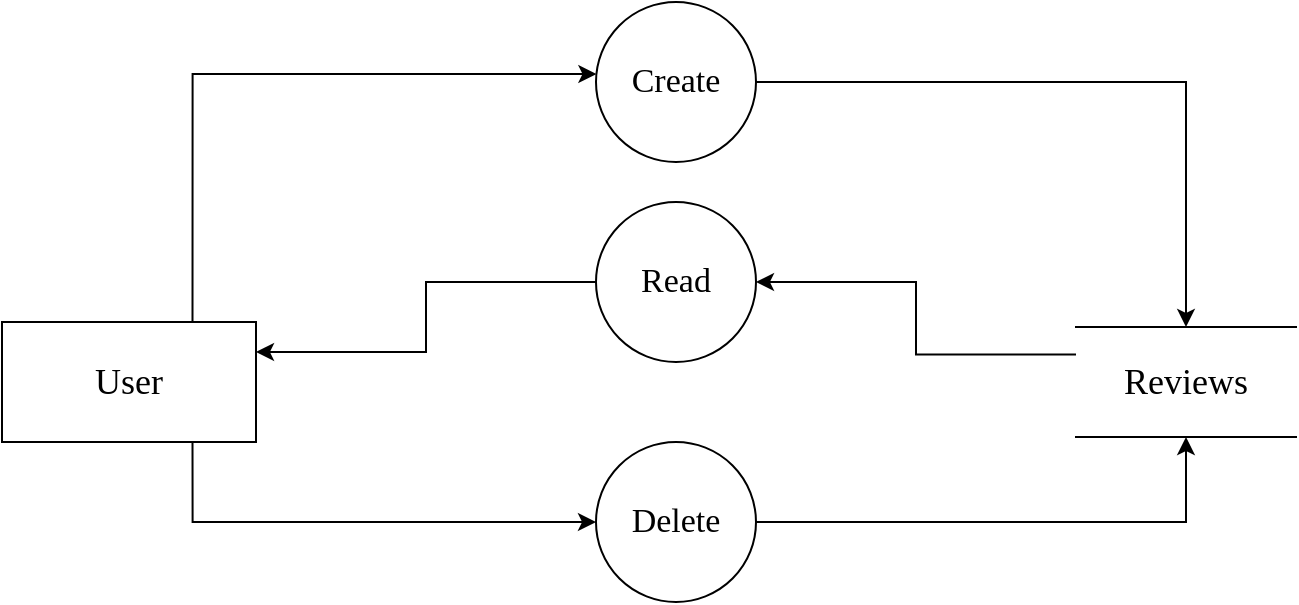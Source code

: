 <mxfile version="17.2.3" type="device"><diagram id="l4jw7ofvsxCiUFuqmc0Y" name="Page-1"><mxGraphModel dx="1106" dy="653" grid="1" gridSize="10" guides="1" tooltips="1" connect="1" arrows="1" fold="1" page="1" pageScale="1" pageWidth="827" pageHeight="1169" math="0" shadow="0"><root><mxCell id="0"/><mxCell id="1" parent="0"/><mxCell id="zWwsrYA_aj56Q0-rSMVw-1" style="edgeStyle=orthogonalEdgeStyle;rounded=0;orthogonalLoop=1;jettySize=auto;html=1;exitX=0.75;exitY=0;exitDx=0;exitDy=0;endArrow=classic;endFill=1;fontFamily=Times New Roman;" edge="1" parent="1" source="zWwsrYA_aj56Q0-rSMVw-4" target="zWwsrYA_aj56Q0-rSMVw-10"><mxGeometry relative="1" as="geometry"><Array as="points"><mxPoint x="205" y="346"/></Array></mxGeometry></mxCell><mxCell id="zWwsrYA_aj56Q0-rSMVw-3" style="edgeStyle=orthogonalEdgeStyle;rounded=0;orthogonalLoop=1;jettySize=auto;html=1;exitX=0.75;exitY=1;exitDx=0;exitDy=0;endArrow=classic;endFill=1;fontFamily=Times New Roman;" edge="1" parent="1" source="zWwsrYA_aj56Q0-rSMVw-4" target="zWwsrYA_aj56Q0-rSMVw-14"><mxGeometry relative="1" as="geometry"><Array as="points"><mxPoint x="205" y="570"/></Array></mxGeometry></mxCell><mxCell id="zWwsrYA_aj56Q0-rSMVw-4" value="&lt;font style=&quot;font-size: 18px&quot;&gt;User&lt;/font&gt;" style="rounded=0;whiteSpace=wrap;html=1;fontFamily=Times New Roman;" vertex="1" parent="1"><mxGeometry x="110" y="470" width="127" height="60" as="geometry"/></mxCell><mxCell id="zWwsrYA_aj56Q0-rSMVw-5" style="edgeStyle=orthogonalEdgeStyle;rounded=0;orthogonalLoop=1;jettySize=auto;html=1;entryX=1;entryY=0.25;entryDx=0;entryDy=0;fontFamily=Times New Roman;fontSize=14;endArrow=classic;endFill=1;elbow=vertical;" edge="1" parent="1" source="zWwsrYA_aj56Q0-rSMVw-6" target="zWwsrYA_aj56Q0-rSMVw-4"><mxGeometry relative="1" as="geometry"/></mxCell><mxCell id="zWwsrYA_aj56Q0-rSMVw-6" value="&lt;p&gt;&lt;span style=&quot;line-height: 1.1&quot;&gt;&lt;font style=&quot;font-size: 17px&quot;&gt;Read&lt;/font&gt;&lt;/span&gt;&lt;/p&gt;" style="ellipse;whiteSpace=wrap;html=1;aspect=fixed;shadow=0;sketch=0;rotation=0;fontFamily=Times New Roman;" vertex="1" parent="1"><mxGeometry x="407" y="410" width="80" height="80" as="geometry"/></mxCell><mxCell id="zWwsrYA_aj56Q0-rSMVw-7" style="edgeStyle=orthogonalEdgeStyle;rounded=0;orthogonalLoop=1;jettySize=auto;html=1;exitX=0;exitY=0.25;exitDx=0;exitDy=0;endArrow=classic;endFill=1;fontFamily=Times New Roman;" edge="1" parent="1" source="zWwsrYA_aj56Q0-rSMVw-8" target="zWwsrYA_aj56Q0-rSMVw-6"><mxGeometry relative="1" as="geometry"/></mxCell><mxCell id="zWwsrYA_aj56Q0-rSMVw-8" value="&lt;span style=&quot;font-size: 18px&quot;&gt;Reviews&lt;/span&gt;" style="shape=partialRectangle;whiteSpace=wrap;html=1;left=0;right=0;fillColor=default;rounded=0;shadow=0;glass=0;sketch=0;fontFamily=Times New Roman;fontSize=16;gradientColor=none;" vertex="1" parent="1"><mxGeometry x="647" y="472.5" width="110" height="55" as="geometry"/></mxCell><mxCell id="zWwsrYA_aj56Q0-rSMVw-9" style="edgeStyle=orthogonalEdgeStyle;rounded=0;orthogonalLoop=1;jettySize=auto;html=1;exitX=1;exitY=0.5;exitDx=0;exitDy=0;endArrow=classic;endFill=1;fontFamily=Times New Roman;" edge="1" parent="1" source="zWwsrYA_aj56Q0-rSMVw-10" target="zWwsrYA_aj56Q0-rSMVw-8"><mxGeometry relative="1" as="geometry"/></mxCell><mxCell id="zWwsrYA_aj56Q0-rSMVw-10" value="&lt;p&gt;&lt;span style=&quot;line-height: 1.1&quot;&gt;&lt;font style=&quot;font-size: 17px&quot;&gt;Create&lt;/font&gt;&lt;/span&gt;&lt;/p&gt;" style="ellipse;whiteSpace=wrap;html=1;aspect=fixed;shadow=0;sketch=0;rotation=0;fontFamily=Times New Roman;" vertex="1" parent="1"><mxGeometry x="407" y="310" width="80" height="80" as="geometry"/></mxCell><mxCell id="zWwsrYA_aj56Q0-rSMVw-13" style="edgeStyle=orthogonalEdgeStyle;rounded=0;orthogonalLoop=1;jettySize=auto;html=1;endArrow=classic;endFill=1;fontFamily=Times New Roman;" edge="1" parent="1" source="zWwsrYA_aj56Q0-rSMVw-14" target="zWwsrYA_aj56Q0-rSMVw-8"><mxGeometry relative="1" as="geometry"/></mxCell><mxCell id="zWwsrYA_aj56Q0-rSMVw-14" value="&lt;p&gt;&lt;span style=&quot;line-height: 1.1&quot;&gt;&lt;font style=&quot;font-size: 17px&quot;&gt;Delete&lt;/font&gt;&lt;/span&gt;&lt;/p&gt;" style="ellipse;whiteSpace=wrap;html=1;aspect=fixed;shadow=0;sketch=0;rotation=0;fontFamily=Times New Roman;" vertex="1" parent="1"><mxGeometry x="407" y="530" width="80" height="80" as="geometry"/></mxCell></root></mxGraphModel></diagram></mxfile>